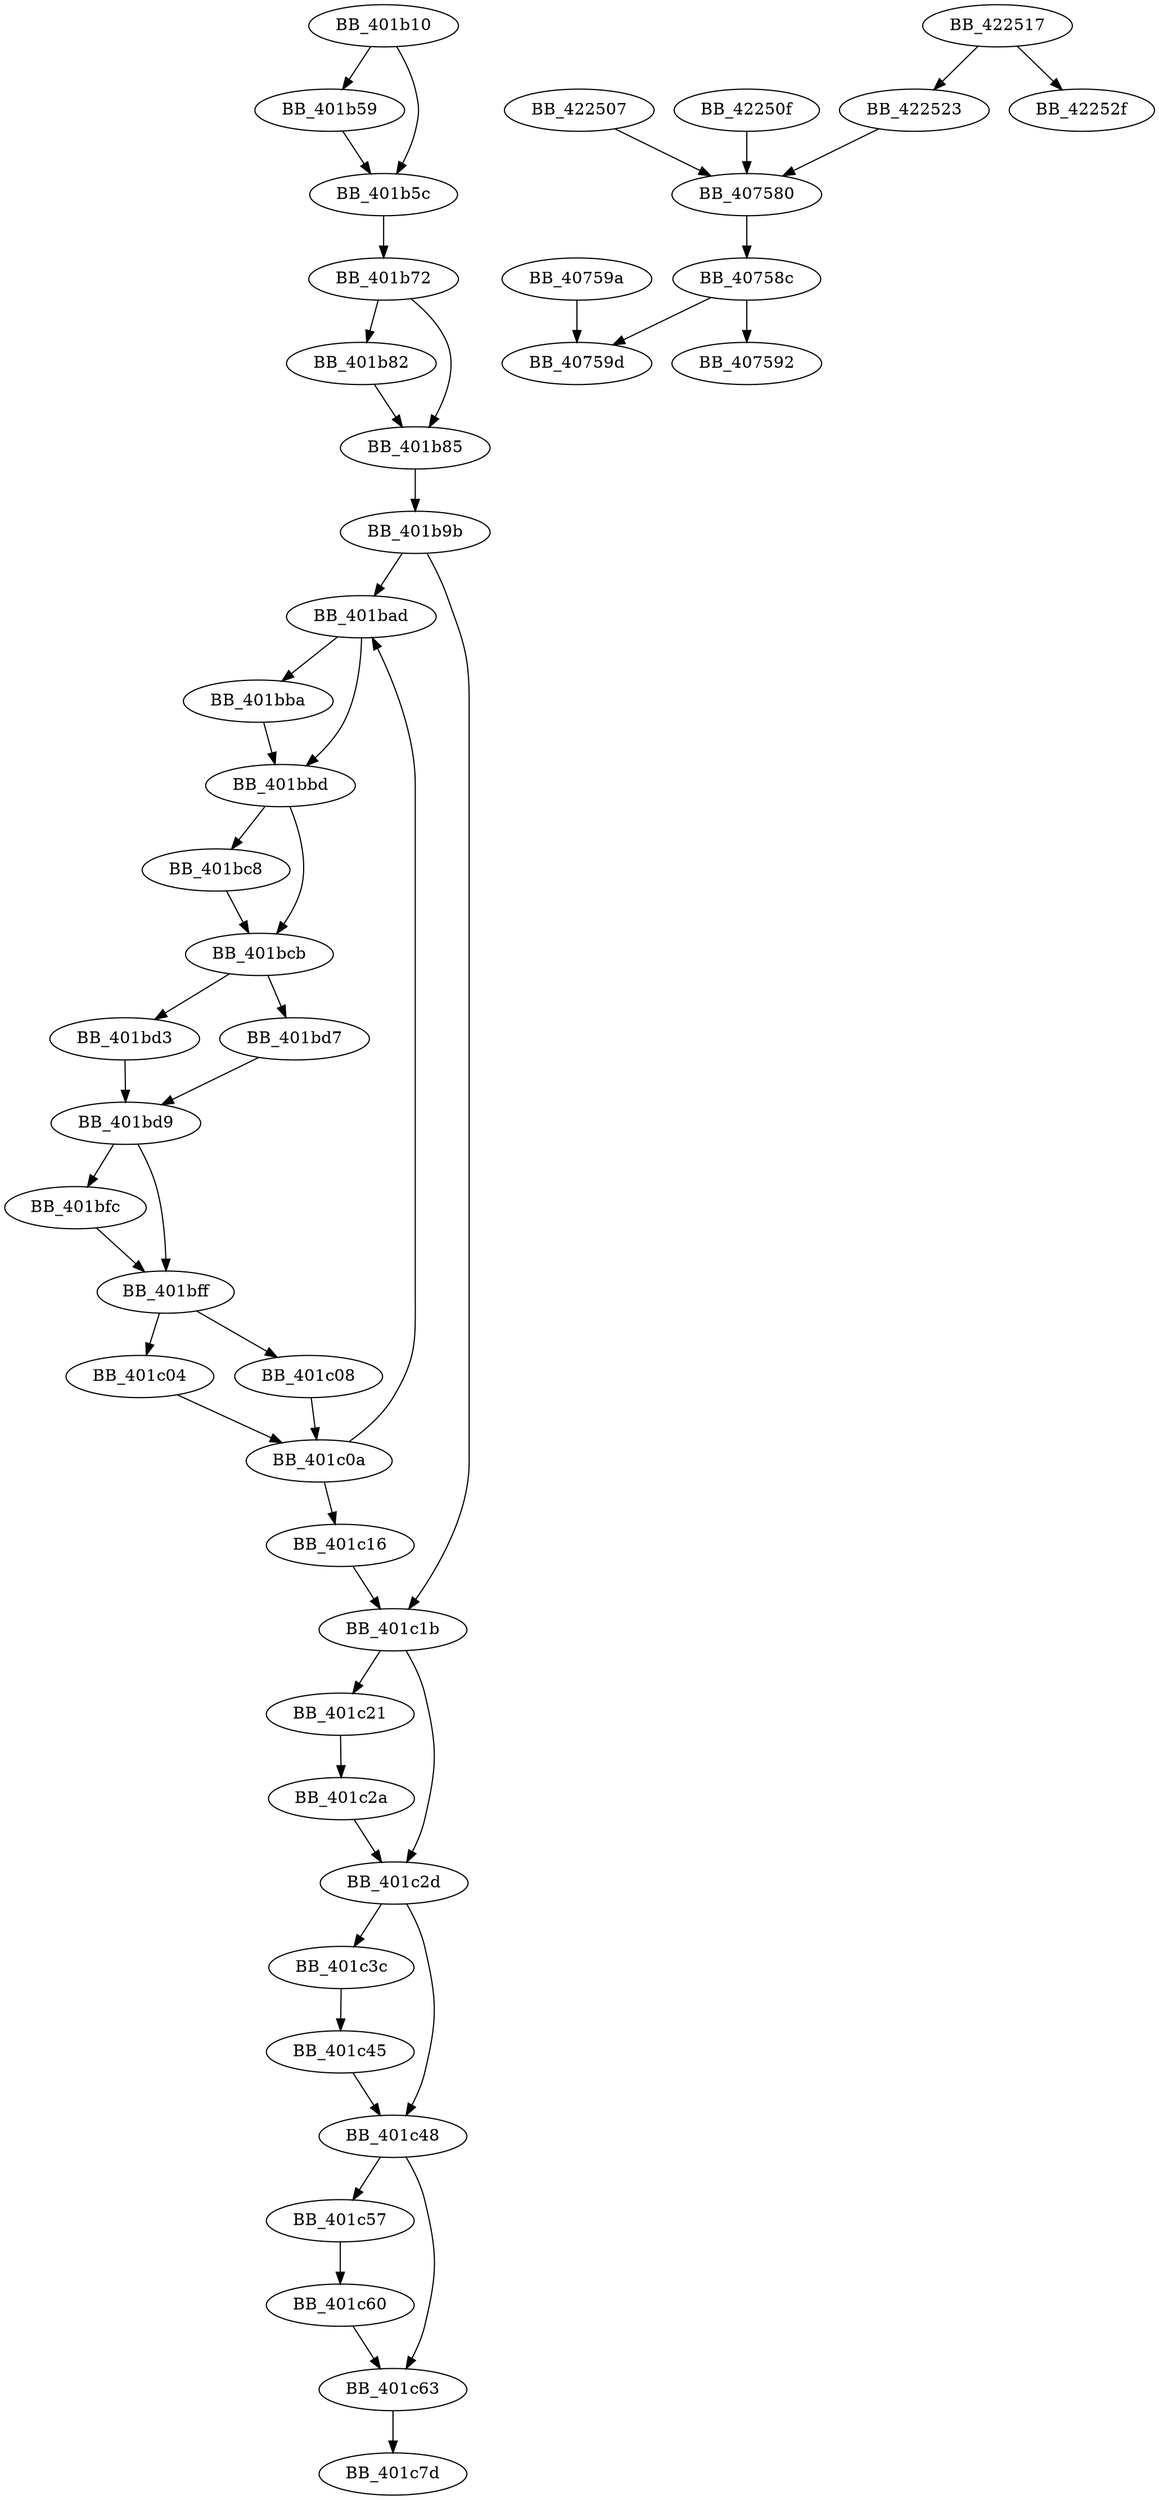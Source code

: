 DiGraph sub_401B10{
BB_401b10->BB_401b59
BB_401b10->BB_401b5c
BB_401b59->BB_401b5c
BB_401b5c->BB_401b72
BB_401b72->BB_401b82
BB_401b72->BB_401b85
BB_401b82->BB_401b85
BB_401b85->BB_401b9b
BB_401b9b->BB_401bad
BB_401b9b->BB_401c1b
BB_401bad->BB_401bba
BB_401bad->BB_401bbd
BB_401bba->BB_401bbd
BB_401bbd->BB_401bc8
BB_401bbd->BB_401bcb
BB_401bc8->BB_401bcb
BB_401bcb->BB_401bd3
BB_401bcb->BB_401bd7
BB_401bd3->BB_401bd9
BB_401bd7->BB_401bd9
BB_401bd9->BB_401bfc
BB_401bd9->BB_401bff
BB_401bfc->BB_401bff
BB_401bff->BB_401c04
BB_401bff->BB_401c08
BB_401c04->BB_401c0a
BB_401c08->BB_401c0a
BB_401c0a->BB_401bad
BB_401c0a->BB_401c16
BB_401c16->BB_401c1b
BB_401c1b->BB_401c21
BB_401c1b->BB_401c2d
BB_401c21->BB_401c2a
BB_401c2a->BB_401c2d
BB_401c2d->BB_401c3c
BB_401c2d->BB_401c48
BB_401c3c->BB_401c45
BB_401c45->BB_401c48
BB_401c48->BB_401c57
BB_401c48->BB_401c63
BB_401c57->BB_401c60
BB_401c60->BB_401c63
BB_401c63->BB_401c7d
BB_407580->BB_40758c
BB_40758c->BB_407592
BB_40758c->BB_40759d
BB_40759a->BB_40759d
BB_422507->BB_407580
BB_42250f->BB_407580
BB_422517->BB_422523
BB_422517->BB_42252f
BB_422523->BB_407580
}
